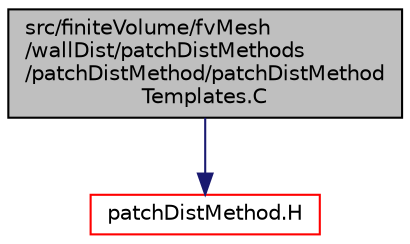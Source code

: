 digraph "src/finiteVolume/fvMesh/wallDist/patchDistMethods/patchDistMethod/patchDistMethodTemplates.C"
{
  bgcolor="transparent";
  edge [fontname="Helvetica",fontsize="10",labelfontname="Helvetica",labelfontsize="10"];
  node [fontname="Helvetica",fontsize="10",shape=record];
  Node1 [label="src/finiteVolume/fvMesh\l/wallDist/patchDistMethods\l/patchDistMethod/patchDistMethod\lTemplates.C",height=0.2,width=0.4,color="black", fillcolor="grey75", style="filled", fontcolor="black"];
  Node1 -> Node2 [color="midnightblue",fontsize="10",style="solid",fontname="Helvetica"];
  Node2 [label="patchDistMethod.H",height=0.2,width=0.4,color="red",URL="$a06098.html"];
}
